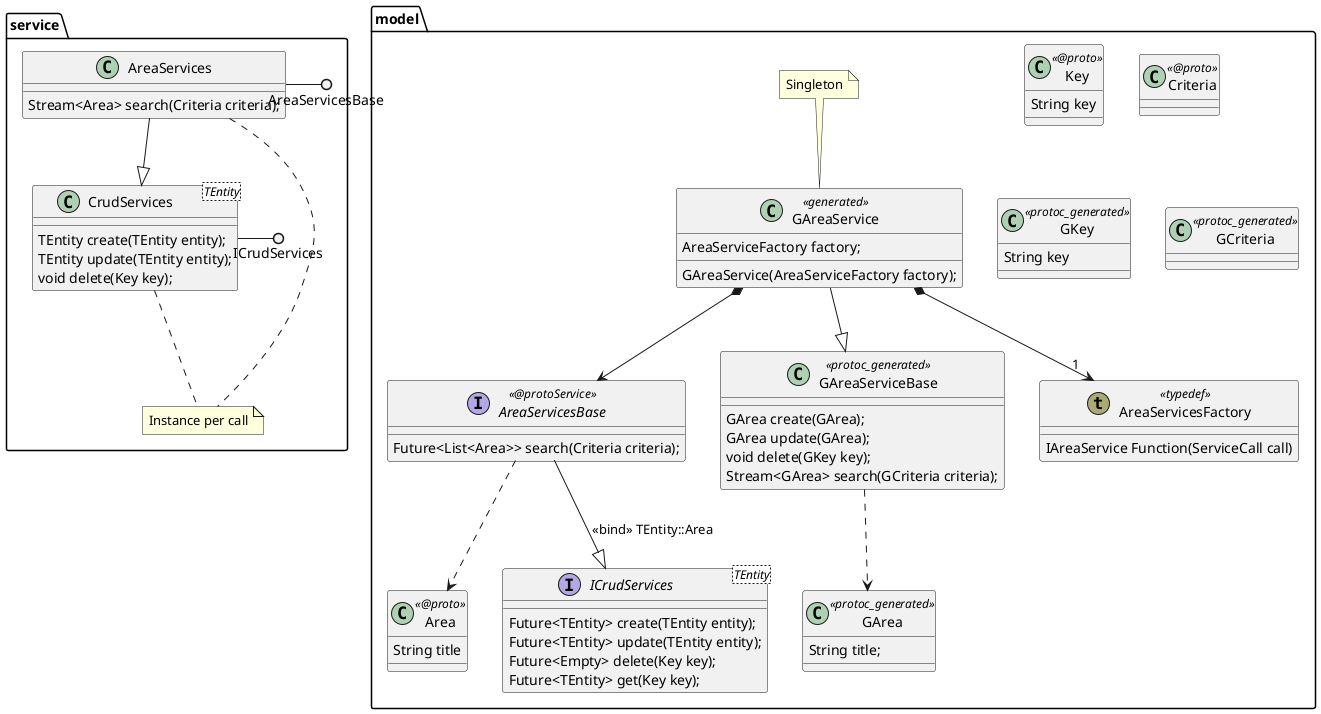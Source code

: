 @startuml


package model {


    class Area <<@proto>> {
        String title
    }
    class Key <<@proto>> {
        String key
    }
    class Criteria <<@proto>>

    class GArea <<protoc_generated>> {
        String title;
    }

    class GKey <<protoc_generated>> {
        String key
    }
    
    class GCriteria <<protoc_generated>>


    interface ICrudServices<TEntity> {
        Future<TEntity> create(TEntity entity);
        Future<TEntity> update(TEntity entity);
        Future<Empty> delete(Key key);
        Future<TEntity> get(Key key);
    }

    interface AreaServicesBase <<@protoService>> {
        Future<List<Area>> search(Criteria criteria);
    }


    AreaServicesBase --|> ICrudServices : "<<bind>> TEntity::Area"
    AreaServicesBase ..> Area

    class GAreaServiceBase <<protoc_generated>> {
        GArea create(GArea);
        GArea update(GArea);
        void delete(GKey key);
        Stream<GArea> search(GCriteria criteria);
    }

    GAreaServiceBase ..> GArea

    class GAreaService <<generated>> {
        AreaServiceFactory factory;
        GAreaService(AreaServiceFactory factory);
    }

    class AreaServicesFactory <<(t, #AAAA77) typedef>> {
        IAreaService Function(ServiceCall call)
    }

    GAreaService --|> GAreaServiceBase
    GAreaService *--> AreaServicesBase
    GAreaService *--> "1" AreaServicesFactory
    note "Singleton" as note_singleton
    GAreaService .u. note_singleton

}

package service
{
    class CrudServices<TEntity> {
        TEntity create(TEntity entity);
        TEntity update(TEntity entity);
        void delete(Key key);
    }

    CrudServices -() ICrudServices

    class AreaServices {
        Stream<Area> search(Criteria criteria);
    }

    AreaServices --|> CrudServices
    AreaServices -() AreaServicesBase


    note "Instance per call" as note_instance
    AreaServices .. note_instance
    CrudServices .. note_instance

}



@enduml